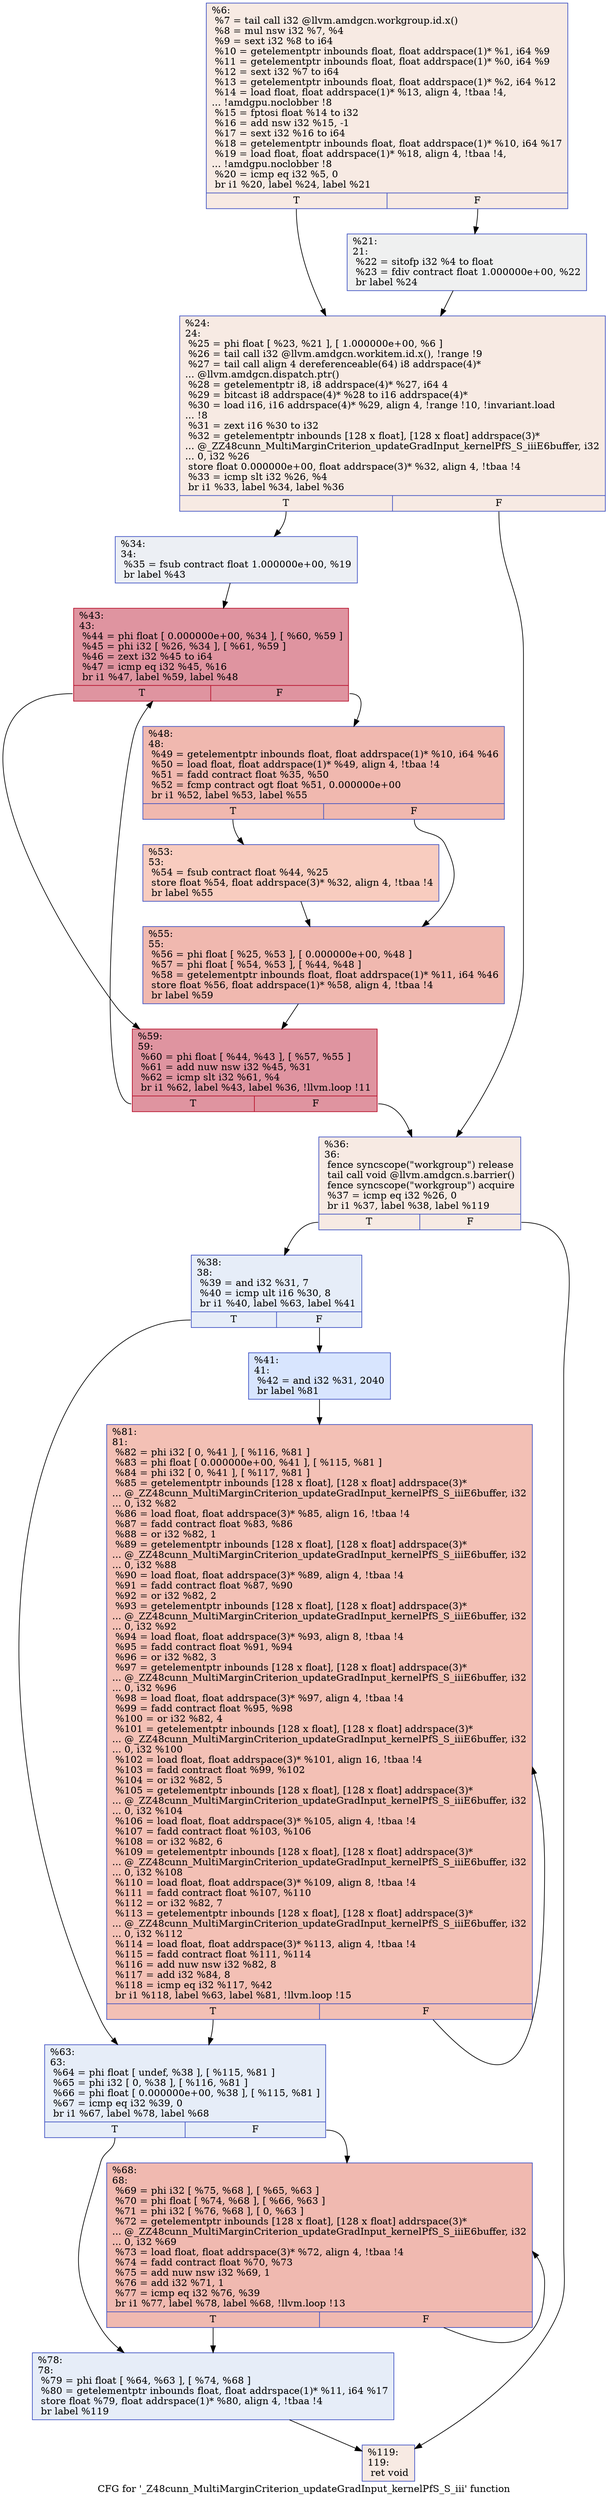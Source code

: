 digraph "CFG for '_Z48cunn_MultiMarginCriterion_updateGradInput_kernelPfS_S_iii' function" {
	label="CFG for '_Z48cunn_MultiMarginCriterion_updateGradInput_kernelPfS_S_iii' function";

	Node0x5cd37f0 [shape=record,color="#3d50c3ff", style=filled, fillcolor="#eed0c070",label="{%6:\l  %7 = tail call i32 @llvm.amdgcn.workgroup.id.x()\l  %8 = mul nsw i32 %7, %4\l  %9 = sext i32 %8 to i64\l  %10 = getelementptr inbounds float, float addrspace(1)* %1, i64 %9\l  %11 = getelementptr inbounds float, float addrspace(1)* %0, i64 %9\l  %12 = sext i32 %7 to i64\l  %13 = getelementptr inbounds float, float addrspace(1)* %2, i64 %12\l  %14 = load float, float addrspace(1)* %13, align 4, !tbaa !4,\l... !amdgpu.noclobber !8\l  %15 = fptosi float %14 to i32\l  %16 = add nsw i32 %15, -1\l  %17 = sext i32 %16 to i64\l  %18 = getelementptr inbounds float, float addrspace(1)* %10, i64 %17\l  %19 = load float, float addrspace(1)* %18, align 4, !tbaa !4,\l... !amdgpu.noclobber !8\l  %20 = icmp eq i32 %5, 0\l  br i1 %20, label %24, label %21\l|{<s0>T|<s1>F}}"];
	Node0x5cd37f0:s0 -> Node0x5cd6130;
	Node0x5cd37f0:s1 -> Node0x5cd61c0;
	Node0x5cd61c0 [shape=record,color="#3d50c3ff", style=filled, fillcolor="#dbdcde70",label="{%21:\l21:                                               \l  %22 = sitofp i32 %4 to float\l  %23 = fdiv contract float 1.000000e+00, %22\l  br label %24\l}"];
	Node0x5cd61c0 -> Node0x5cd6130;
	Node0x5cd6130 [shape=record,color="#3d50c3ff", style=filled, fillcolor="#eed0c070",label="{%24:\l24:                                               \l  %25 = phi float [ %23, %21 ], [ 1.000000e+00, %6 ]\l  %26 = tail call i32 @llvm.amdgcn.workitem.id.x(), !range !9\l  %27 = tail call align 4 dereferenceable(64) i8 addrspace(4)*\l... @llvm.amdgcn.dispatch.ptr()\l  %28 = getelementptr i8, i8 addrspace(4)* %27, i64 4\l  %29 = bitcast i8 addrspace(4)* %28 to i16 addrspace(4)*\l  %30 = load i16, i16 addrspace(4)* %29, align 4, !range !10, !invariant.load\l... !8\l  %31 = zext i16 %30 to i32\l  %32 = getelementptr inbounds [128 x float], [128 x float] addrspace(3)*\l... @_ZZ48cunn_MultiMarginCriterion_updateGradInput_kernelPfS_S_iiiE6buffer, i32\l... 0, i32 %26\l  store float 0.000000e+00, float addrspace(3)* %32, align 4, !tbaa !4\l  %33 = icmp slt i32 %26, %4\l  br i1 %33, label %34, label %36\l|{<s0>T|<s1>F}}"];
	Node0x5cd6130:s0 -> Node0x5cd7ca0;
	Node0x5cd6130:s1 -> Node0x5cd7cf0;
	Node0x5cd7ca0 [shape=record,color="#3d50c3ff", style=filled, fillcolor="#d4dbe670",label="{%34:\l34:                                               \l  %35 = fsub contract float 1.000000e+00, %19\l  br label %43\l}"];
	Node0x5cd7ca0 -> Node0x5cd7ec0;
	Node0x5cd7cf0 [shape=record,color="#3d50c3ff", style=filled, fillcolor="#eed0c070",label="{%36:\l36:                                               \l  fence syncscope(\"workgroup\") release\l  tail call void @llvm.amdgcn.s.barrier()\l  fence syncscope(\"workgroup\") acquire\l  %37 = icmp eq i32 %26, 0\l  br i1 %37, label %38, label %119\l|{<s0>T|<s1>F}}"];
	Node0x5cd7cf0:s0 -> Node0x5cd8200;
	Node0x5cd7cf0:s1 -> Node0x5cd8290;
	Node0x5cd8200 [shape=record,color="#3d50c3ff", style=filled, fillcolor="#c7d7f070",label="{%38:\l38:                                               \l  %39 = and i32 %31, 7\l  %40 = icmp ult i16 %30, 8\l  br i1 %40, label %63, label %41\l|{<s0>T|<s1>F}}"];
	Node0x5cd8200:s0 -> Node0x5cd8520;
	Node0x5cd8200:s1 -> Node0x5cd8570;
	Node0x5cd8570 [shape=record,color="#3d50c3ff", style=filled, fillcolor="#a7c5fe70",label="{%41:\l41:                                               \l  %42 = and i32 %31, 2040\l  br label %81\l}"];
	Node0x5cd8570 -> Node0x5cd8770;
	Node0x5cd7ec0 [shape=record,color="#b70d28ff", style=filled, fillcolor="#b70d2870",label="{%43:\l43:                                               \l  %44 = phi float [ 0.000000e+00, %34 ], [ %60, %59 ]\l  %45 = phi i32 [ %26, %34 ], [ %61, %59 ]\l  %46 = zext i32 %45 to i64\l  %47 = icmp eq i32 %45, %16\l  br i1 %47, label %59, label %48\l|{<s0>T|<s1>F}}"];
	Node0x5cd7ec0:s0 -> Node0x5cd8860;
	Node0x5cd7ec0:s1 -> Node0x5cd8bc0;
	Node0x5cd8bc0 [shape=record,color="#3d50c3ff", style=filled, fillcolor="#dc5d4a70",label="{%48:\l48:                                               \l  %49 = getelementptr inbounds float, float addrspace(1)* %10, i64 %46\l  %50 = load float, float addrspace(1)* %49, align 4, !tbaa !4\l  %51 = fadd contract float %35, %50\l  %52 = fcmp contract ogt float %51, 0.000000e+00\l  br i1 %52, label %53, label %55\l|{<s0>T|<s1>F}}"];
	Node0x5cd8bc0:s0 -> Node0x5cd8f60;
	Node0x5cd8bc0:s1 -> Node0x5cd8fb0;
	Node0x5cd8f60 [shape=record,color="#3d50c3ff", style=filled, fillcolor="#f08b6e70",label="{%53:\l53:                                               \l  %54 = fsub contract float %44, %25\l  store float %54, float addrspace(3)* %32, align 4, !tbaa !4\l  br label %55\l}"];
	Node0x5cd8f60 -> Node0x5cd8fb0;
	Node0x5cd8fb0 [shape=record,color="#3d50c3ff", style=filled, fillcolor="#dc5d4a70",label="{%55:\l55:                                               \l  %56 = phi float [ %25, %53 ], [ 0.000000e+00, %48 ]\l  %57 = phi float [ %54, %53 ], [ %44, %48 ]\l  %58 = getelementptr inbounds float, float addrspace(1)* %11, i64 %46\l  store float %56, float addrspace(1)* %58, align 4, !tbaa !4\l  br label %59\l}"];
	Node0x5cd8fb0 -> Node0x5cd8860;
	Node0x5cd8860 [shape=record,color="#b70d28ff", style=filled, fillcolor="#b70d2870",label="{%59:\l59:                                               \l  %60 = phi float [ %44, %43 ], [ %57, %55 ]\l  %61 = add nuw nsw i32 %45, %31\l  %62 = icmp slt i32 %61, %4\l  br i1 %62, label %43, label %36, !llvm.loop !11\l|{<s0>T|<s1>F}}"];
	Node0x5cd8860:s0 -> Node0x5cd7ec0;
	Node0x5cd8860:s1 -> Node0x5cd7cf0;
	Node0x5cd8520 [shape=record,color="#3d50c3ff", style=filled, fillcolor="#c7d7f070",label="{%63:\l63:                                               \l  %64 = phi float [ undef, %38 ], [ %115, %81 ]\l  %65 = phi i32 [ 0, %38 ], [ %116, %81 ]\l  %66 = phi float [ 0.000000e+00, %38 ], [ %115, %81 ]\l  %67 = icmp eq i32 %39, 0\l  br i1 %67, label %78, label %68\l|{<s0>T|<s1>F}}"];
	Node0x5cd8520:s0 -> Node0x5cd9d40;
	Node0x5cd8520:s1 -> Node0x5cd9d90;
	Node0x5cd9d90 [shape=record,color="#3d50c3ff", style=filled, fillcolor="#de614d70",label="{%68:\l68:                                               \l  %69 = phi i32 [ %75, %68 ], [ %65, %63 ]\l  %70 = phi float [ %74, %68 ], [ %66, %63 ]\l  %71 = phi i32 [ %76, %68 ], [ 0, %63 ]\l  %72 = getelementptr inbounds [128 x float], [128 x float] addrspace(3)*\l... @_ZZ48cunn_MultiMarginCriterion_updateGradInput_kernelPfS_S_iiiE6buffer, i32\l... 0, i32 %69\l  %73 = load float, float addrspace(3)* %72, align 4, !tbaa !4\l  %74 = fadd contract float %70, %73\l  %75 = add nuw nsw i32 %69, 1\l  %76 = add i32 %71, 1\l  %77 = icmp eq i32 %76, %39\l  br i1 %77, label %78, label %68, !llvm.loop !13\l|{<s0>T|<s1>F}}"];
	Node0x5cd9d90:s0 -> Node0x5cd9d40;
	Node0x5cd9d90:s1 -> Node0x5cd9d90;
	Node0x5cd9d40 [shape=record,color="#3d50c3ff", style=filled, fillcolor="#c7d7f070",label="{%78:\l78:                                               \l  %79 = phi float [ %64, %63 ], [ %74, %68 ]\l  %80 = getelementptr inbounds float, float addrspace(1)* %11, i64 %17\l  store float %79, float addrspace(1)* %80, align 4, !tbaa !4\l  br label %119\l}"];
	Node0x5cd9d40 -> Node0x5cd8290;
	Node0x5cd8770 [shape=record,color="#3d50c3ff", style=filled, fillcolor="#e5705870",label="{%81:\l81:                                               \l  %82 = phi i32 [ 0, %41 ], [ %116, %81 ]\l  %83 = phi float [ 0.000000e+00, %41 ], [ %115, %81 ]\l  %84 = phi i32 [ 0, %41 ], [ %117, %81 ]\l  %85 = getelementptr inbounds [128 x float], [128 x float] addrspace(3)*\l... @_ZZ48cunn_MultiMarginCriterion_updateGradInput_kernelPfS_S_iiiE6buffer, i32\l... 0, i32 %82\l  %86 = load float, float addrspace(3)* %85, align 16, !tbaa !4\l  %87 = fadd contract float %83, %86\l  %88 = or i32 %82, 1\l  %89 = getelementptr inbounds [128 x float], [128 x float] addrspace(3)*\l... @_ZZ48cunn_MultiMarginCriterion_updateGradInput_kernelPfS_S_iiiE6buffer, i32\l... 0, i32 %88\l  %90 = load float, float addrspace(3)* %89, align 4, !tbaa !4\l  %91 = fadd contract float %87, %90\l  %92 = or i32 %82, 2\l  %93 = getelementptr inbounds [128 x float], [128 x float] addrspace(3)*\l... @_ZZ48cunn_MultiMarginCriterion_updateGradInput_kernelPfS_S_iiiE6buffer, i32\l... 0, i32 %92\l  %94 = load float, float addrspace(3)* %93, align 8, !tbaa !4\l  %95 = fadd contract float %91, %94\l  %96 = or i32 %82, 3\l  %97 = getelementptr inbounds [128 x float], [128 x float] addrspace(3)*\l... @_ZZ48cunn_MultiMarginCriterion_updateGradInput_kernelPfS_S_iiiE6buffer, i32\l... 0, i32 %96\l  %98 = load float, float addrspace(3)* %97, align 4, !tbaa !4\l  %99 = fadd contract float %95, %98\l  %100 = or i32 %82, 4\l  %101 = getelementptr inbounds [128 x float], [128 x float] addrspace(3)*\l... @_ZZ48cunn_MultiMarginCriterion_updateGradInput_kernelPfS_S_iiiE6buffer, i32\l... 0, i32 %100\l  %102 = load float, float addrspace(3)* %101, align 16, !tbaa !4\l  %103 = fadd contract float %99, %102\l  %104 = or i32 %82, 5\l  %105 = getelementptr inbounds [128 x float], [128 x float] addrspace(3)*\l... @_ZZ48cunn_MultiMarginCriterion_updateGradInput_kernelPfS_S_iiiE6buffer, i32\l... 0, i32 %104\l  %106 = load float, float addrspace(3)* %105, align 4, !tbaa !4\l  %107 = fadd contract float %103, %106\l  %108 = or i32 %82, 6\l  %109 = getelementptr inbounds [128 x float], [128 x float] addrspace(3)*\l... @_ZZ48cunn_MultiMarginCriterion_updateGradInput_kernelPfS_S_iiiE6buffer, i32\l... 0, i32 %108\l  %110 = load float, float addrspace(3)* %109, align 8, !tbaa !4\l  %111 = fadd contract float %107, %110\l  %112 = or i32 %82, 7\l  %113 = getelementptr inbounds [128 x float], [128 x float] addrspace(3)*\l... @_ZZ48cunn_MultiMarginCriterion_updateGradInput_kernelPfS_S_iiiE6buffer, i32\l... 0, i32 %112\l  %114 = load float, float addrspace(3)* %113, align 4, !tbaa !4\l  %115 = fadd contract float %111, %114\l  %116 = add nuw nsw i32 %82, 8\l  %117 = add i32 %84, 8\l  %118 = icmp eq i32 %117, %42\l  br i1 %118, label %63, label %81, !llvm.loop !15\l|{<s0>T|<s1>F}}"];
	Node0x5cd8770:s0 -> Node0x5cd8520;
	Node0x5cd8770:s1 -> Node0x5cd8770;
	Node0x5cd8290 [shape=record,color="#3d50c3ff", style=filled, fillcolor="#eed0c070",label="{%119:\l119:                                              \l  ret void\l}"];
}
